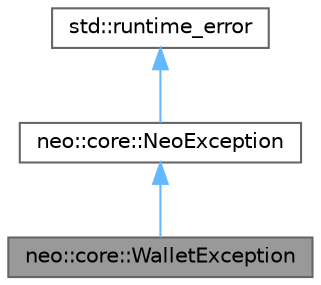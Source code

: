 digraph "neo::core::WalletException"
{
 // LATEX_PDF_SIZE
  bgcolor="transparent";
  edge [fontname=Helvetica,fontsize=10,labelfontname=Helvetica,labelfontsize=10];
  node [fontname=Helvetica,fontsize=10,shape=box,height=0.2,width=0.4];
  Node1 [id="Node000001",label="neo::core::WalletException",height=0.2,width=0.4,color="gray40", fillcolor="grey60", style="filled", fontcolor="black",tooltip="Exception for wallet operations."];
  Node2 -> Node1 [id="edge3_Node000001_Node000002",dir="back",color="steelblue1",style="solid",tooltip=" "];
  Node2 [id="Node000002",label="neo::core::NeoException",height=0.2,width=0.4,color="gray40", fillcolor="white", style="filled",URL="$classneo_1_1core_1_1_neo_exception.html",tooltip="Base exception class for all Neo-specific exceptions."];
  Node3 -> Node2 [id="edge4_Node000002_Node000003",dir="back",color="steelblue1",style="solid",tooltip=" "];
  Node3 [id="Node000003",label="std::runtime_error",height=0.2,width=0.4,color="gray40", fillcolor="white", style="filled",tooltip=" "];
}
